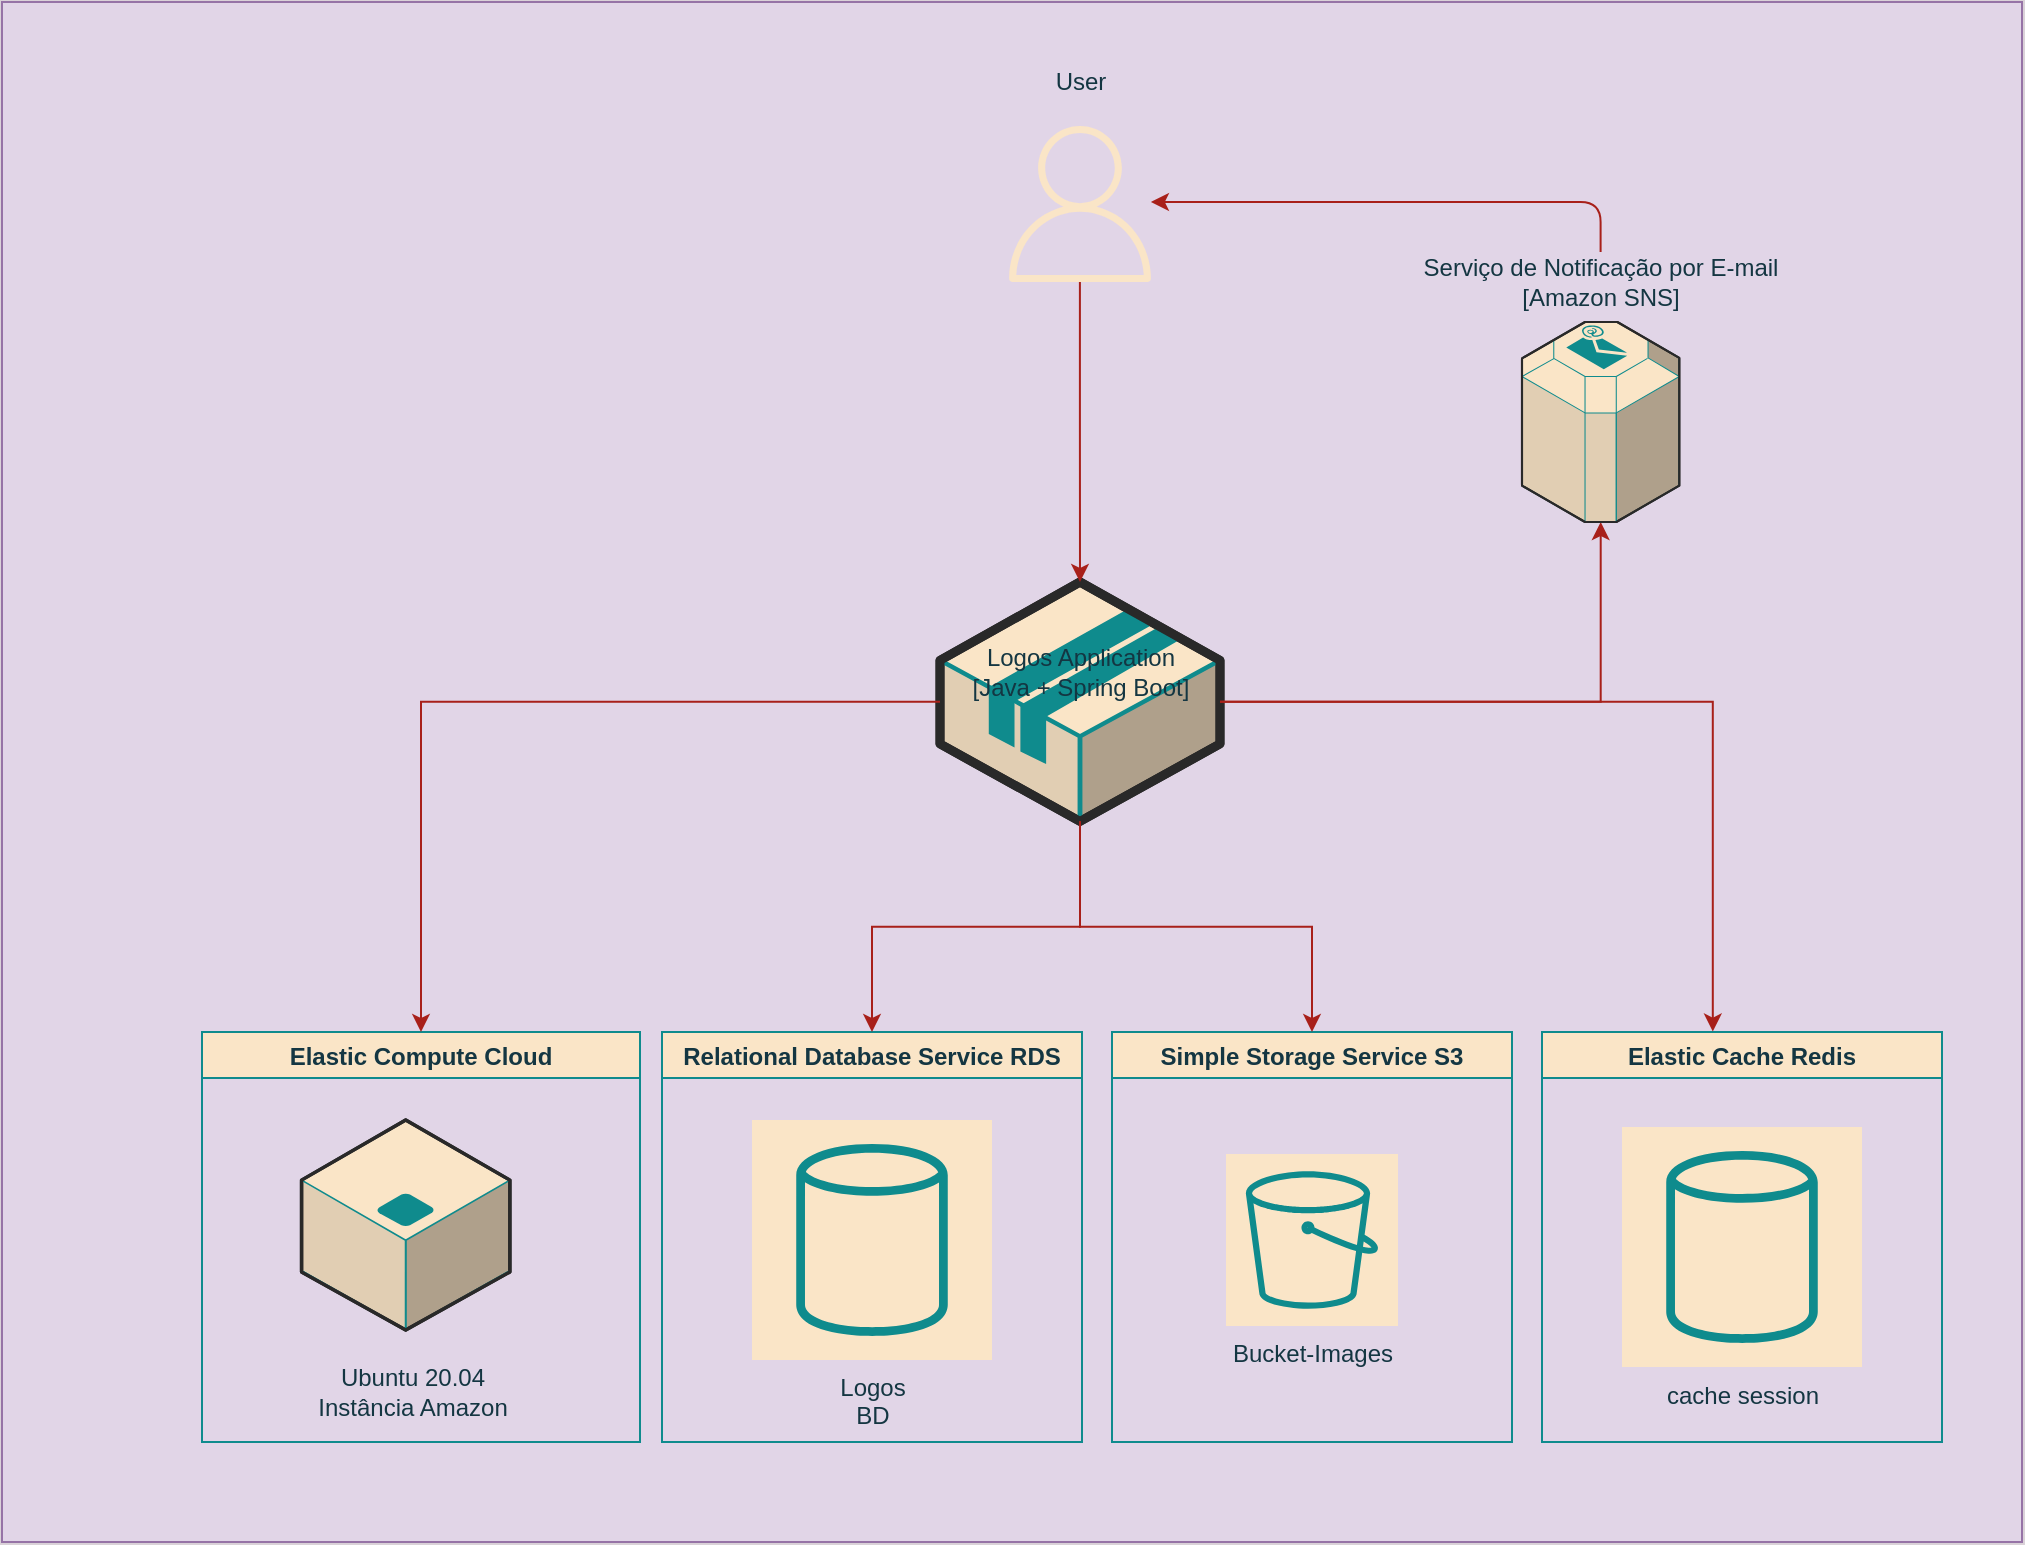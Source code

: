 <mxfile version="18.0.2" type="github">
  <diagram id="Ht1M8jgEwFfnCIfOTk4-" name="Deploy Diagram">
    <mxGraphModel dx="1053" dy="547" grid="1" gridSize="10" guides="1" tooltips="1" connect="1" arrows="1" fold="1" page="1" pageScale="1" pageWidth="1169" pageHeight="827" background="#DAD2D8" math="0" shadow="0">
      <root>
        <mxCell id="0" />
        <mxCell id="1" parent="0" />
        <mxCell id="Dreo23DIPxEbcCMG-sFe-8" value="" style="group" vertex="1" connectable="0" parent="1">
          <mxGeometry x="50" y="50" width="1010" height="770" as="geometry" />
        </mxCell>
        <mxCell id="Dreo23DIPxEbcCMG-sFe-6" value="" style="rounded=0;whiteSpace=wrap;html=1;sketch=0;fillColor=#e1d5e7;strokeColor=#9673a6;" vertex="1" parent="Dreo23DIPxEbcCMG-sFe-8">
          <mxGeometry width="1010" height="770" as="geometry" />
        </mxCell>
        <mxCell id="Dreo23DIPxEbcCMG-sFe-7" value="" style="group" vertex="1" connectable="0" parent="Dreo23DIPxEbcCMG-sFe-8">
          <mxGeometry x="100" y="30" width="870" height="690" as="geometry" />
        </mxCell>
        <mxCell id="G6Xr-zNiUfTveNbCJxS4-7" value="" style="sketch=0;outlineConnect=0;fontColor=#143642;fillColor=#FAE5C7;strokeColor=none;dashed=0;verticalLabelPosition=bottom;verticalAlign=top;align=center;html=1;fontSize=12;fontStyle=0;aspect=fixed;pointerEvents=1;shape=mxgraph.aws4.user;" parent="Dreo23DIPxEbcCMG-sFe-7" vertex="1">
          <mxGeometry x="400" y="32" width="78" height="78" as="geometry" />
        </mxCell>
        <mxCell id="G6Xr-zNiUfTveNbCJxS4-49" value="Simple Storage Service S3" style="swimlane;fillColor=#FAE5C7;strokeColor=#0F8B8D;fontColor=#143642;" parent="Dreo23DIPxEbcCMG-sFe-7" vertex="1">
          <mxGeometry x="455" y="485" width="200" height="205" as="geometry" />
        </mxCell>
        <mxCell id="G6Xr-zNiUfTveNbCJxS4-50" value="Bucket-Images&lt;br&gt;" style="sketch=0;outlineConnect=0;fontColor=#143642;strokeColor=#0F8B8D;fillColor=#FAE5C7;dashed=0;verticalLabelPosition=bottom;verticalAlign=top;align=center;html=1;fontSize=12;fontStyle=0;aspect=fixed;shape=mxgraph.aws4.resourceIcon;resIcon=mxgraph.aws4.bucket;" parent="G6Xr-zNiUfTveNbCJxS4-49" vertex="1">
          <mxGeometry x="57" y="61" width="86" height="86" as="geometry" />
        </mxCell>
        <mxCell id="G6Xr-zNiUfTveNbCJxS4-54" value="Elastic Compute Cloud" style="swimlane;fillColor=#FAE5C7;startSize=23;strokeColor=#0F8B8D;fontColor=#143642;" parent="Dreo23DIPxEbcCMG-sFe-7" vertex="1">
          <mxGeometry y="485" width="219" height="205" as="geometry" />
        </mxCell>
        <mxCell id="G6Xr-zNiUfTveNbCJxS4-59" value="" style="group;fontColor=#143642;" parent="G6Xr-zNiUfTveNbCJxS4-54" vertex="1" connectable="0">
          <mxGeometry x="49.78" y="44" width="119.44" height="105" as="geometry" />
        </mxCell>
        <mxCell id="G6Xr-zNiUfTveNbCJxS4-44" value="" style="verticalLabelPosition=bottom;html=1;verticalAlign=top;strokeWidth=1;align=center;outlineConnect=0;dashed=0;outlineConnect=0;shape=mxgraph.aws3d.application_server;fillColor=#FAE5C7;strokeColor=#0F8B8D;aspect=fixed;fontColor=#143642;" parent="G6Xr-zNiUfTveNbCJxS4-59" vertex="1">
          <mxGeometry width="104.153" height="105" as="geometry" />
        </mxCell>
        <mxCell id="G6Xr-zNiUfTveNbCJxS4-58" value="Ubuntu 20.04&lt;br&gt;Instância Amazon" style="text;html=1;resizable=0;autosize=1;align=center;verticalAlign=middle;points=[];fillColor=none;strokeColor=none;rounded=0;fontColor=#143642;" parent="G6Xr-zNiUfTveNbCJxS4-54" vertex="1">
          <mxGeometry x="49.78" y="165" width="110" height="30" as="geometry" />
        </mxCell>
        <mxCell id="G6Xr-zNiUfTveNbCJxS4-57" value="" style="group;fontColor=#143642;" parent="Dreo23DIPxEbcCMG-sFe-7" vertex="1" connectable="0">
          <mxGeometry x="369" y="260" width="140" height="119.68" as="geometry" />
        </mxCell>
        <object label="" logos-application="" id="G6Xr-zNiUfTveNbCJxS4-43">
          <mxCell style="verticalLabelPosition=bottom;html=1;verticalAlign=top;strokeWidth=1;align=center;outlineConnect=0;dashed=0;outlineConnect=0;shape=mxgraph.aws3d.application2;fillColor=#FAE5C7;strokeColor=#0F8B8D;aspect=fixed;fontColor=#143642;" parent="G6Xr-zNiUfTveNbCJxS4-57" vertex="1">
            <mxGeometry width="140" height="119.68" as="geometry" />
          </mxCell>
        </object>
        <mxCell id="G6Xr-zNiUfTveNbCJxS4-56" value="Logos Application&lt;br&gt;[Java + Spring Boot]" style="text;html=1;resizable=0;autosize=1;align=center;verticalAlign=middle;points=[];fillColor=none;strokeColor=none;rounded=0;fontColor=#143642;" parent="G6Xr-zNiUfTveNbCJxS4-57" vertex="1">
          <mxGeometry x="9.998" y="29.999" width="120" height="30" as="geometry" />
        </mxCell>
        <mxCell id="G6Xr-zNiUfTveNbCJxS4-62" value="Relational Database Service RDS" style="swimlane;fillColor=#FAE5C7;startSize=23;strokeColor=#0F8B8D;fontColor=#143642;" parent="Dreo23DIPxEbcCMG-sFe-7" vertex="1">
          <mxGeometry x="230" y="485" width="210" height="205" as="geometry" />
        </mxCell>
        <mxCell id="G6Xr-zNiUfTveNbCJxS4-68" value="Logos&lt;br&gt;BD" style="sketch=0;outlineConnect=0;fontColor=#143642;strokeColor=#0F8B8D;fillColor=#FAE5C7;dashed=0;verticalLabelPosition=bottom;verticalAlign=top;align=center;html=1;fontSize=12;fontStyle=0;aspect=fixed;shape=mxgraph.aws4.resourceIcon;resIcon=mxgraph.aws4.generic_database;" parent="G6Xr-zNiUfTveNbCJxS4-62" vertex="1">
          <mxGeometry x="45" y="44" width="120" height="120" as="geometry" />
        </mxCell>
        <mxCell id="G6Xr-zNiUfTveNbCJxS4-63" value="Elastic Cache Redis" style="swimlane;fillColor=#FAE5C7;startSize=23;strokeColor=#0F8B8D;fontColor=#143642;" parent="Dreo23DIPxEbcCMG-sFe-7" vertex="1">
          <mxGeometry x="670" y="485" width="200" height="205" as="geometry" />
        </mxCell>
        <mxCell id="G6Xr-zNiUfTveNbCJxS4-72" value="cache session" style="sketch=0;outlineConnect=0;fontColor=#143642;strokeColor=#0F8B8D;fillColor=#FAE5C7;dashed=0;verticalLabelPosition=bottom;verticalAlign=top;align=center;html=1;fontSize=12;fontStyle=0;aspect=fixed;shape=mxgraph.aws4.resourceIcon;resIcon=mxgraph.aws4.generic_database;" parent="G6Xr-zNiUfTveNbCJxS4-63" vertex="1">
          <mxGeometry x="40" y="47.5" width="120" height="120" as="geometry" />
        </mxCell>
        <mxCell id="G6Xr-zNiUfTveNbCJxS4-64" style="edgeStyle=orthogonalEdgeStyle;rounded=0;orthogonalLoop=1;jettySize=auto;html=1;strokeColor=#A8201A;fontColor=#143642;labelBackgroundColor=#DAD2D8;" parent="Dreo23DIPxEbcCMG-sFe-7" source="G6Xr-zNiUfTveNbCJxS4-43" target="G6Xr-zNiUfTveNbCJxS4-54" edge="1">
          <mxGeometry relative="1" as="geometry" />
        </mxCell>
        <mxCell id="G6Xr-zNiUfTveNbCJxS4-65" value="User" style="text;html=1;resizable=0;autosize=1;align=center;verticalAlign=middle;points=[];fillColor=none;strokeColor=none;rounded=0;fontColor=#143642;" parent="Dreo23DIPxEbcCMG-sFe-7" vertex="1">
          <mxGeometry x="419" width="40" height="20" as="geometry" />
        </mxCell>
        <mxCell id="G6Xr-zNiUfTveNbCJxS4-29" value="" style="edgeStyle=orthogonalEdgeStyle;rounded=0;orthogonalLoop=1;jettySize=auto;html=1;strokeColor=#A8201A;fontColor=#143642;labelBackgroundColor=#DAD2D8;" parent="Dreo23DIPxEbcCMG-sFe-7" source="G6Xr-zNiUfTveNbCJxS4-7" target="G6Xr-zNiUfTveNbCJxS4-43" edge="1">
          <mxGeometry relative="1" as="geometry">
            <mxPoint x="479" y="280" as="targetPoint" />
          </mxGeometry>
        </mxCell>
        <mxCell id="G6Xr-zNiUfTveNbCJxS4-66" style="edgeStyle=orthogonalEdgeStyle;rounded=0;orthogonalLoop=1;jettySize=auto;html=1;strokeColor=#A8201A;fontColor=#143642;labelBackgroundColor=#DAD2D8;" parent="Dreo23DIPxEbcCMG-sFe-7" source="G6Xr-zNiUfTveNbCJxS4-43" target="G6Xr-zNiUfTveNbCJxS4-49" edge="1">
          <mxGeometry relative="1" as="geometry" />
        </mxCell>
        <mxCell id="G6Xr-zNiUfTveNbCJxS4-69" style="edgeStyle=orthogonalEdgeStyle;rounded=0;orthogonalLoop=1;jettySize=auto;html=1;strokeColor=#A8201A;fontColor=#143642;labelBackgroundColor=#DAD2D8;" parent="Dreo23DIPxEbcCMG-sFe-7" source="G6Xr-zNiUfTveNbCJxS4-43" target="G6Xr-zNiUfTveNbCJxS4-62" edge="1">
          <mxGeometry relative="1" as="geometry" />
        </mxCell>
        <mxCell id="G6Xr-zNiUfTveNbCJxS4-71" style="edgeStyle=orthogonalEdgeStyle;rounded=0;orthogonalLoop=1;jettySize=auto;html=1;entryX=0.427;entryY=-0.001;entryDx=0;entryDy=0;entryPerimeter=0;strokeColor=#A8201A;fontColor=#143642;labelBackgroundColor=#DAD2D8;" parent="Dreo23DIPxEbcCMG-sFe-7" source="G6Xr-zNiUfTveNbCJxS4-43" target="G6Xr-zNiUfTveNbCJxS4-63" edge="1">
          <mxGeometry relative="1" as="geometry" />
        </mxCell>
        <mxCell id="Dreo23DIPxEbcCMG-sFe-1" style="edgeStyle=orthogonalEdgeStyle;rounded=0;orthogonalLoop=1;jettySize=auto;html=1;strokeColor=#A8201A;labelBackgroundColor=#DAD2D8;fontColor=#143642;" edge="1" parent="Dreo23DIPxEbcCMG-sFe-7" source="G6Xr-zNiUfTveNbCJxS4-43" target="Dreo23DIPxEbcCMG-sFe-2">
          <mxGeometry relative="1" as="geometry">
            <mxPoint x="610" y="140" as="targetPoint" />
          </mxGeometry>
        </mxCell>
        <mxCell id="Dreo23DIPxEbcCMG-sFe-2" value="" style="verticalLabelPosition=bottom;html=1;verticalAlign=top;strokeWidth=1;align=center;outlineConnect=0;dashed=0;outlineConnect=0;shape=mxgraph.aws3d.email_service;fillColor=#FAE5C7;strokeColor=#0F8B8D;aspect=fixed;fontColor=#143642;" vertex="1" parent="Dreo23DIPxEbcCMG-sFe-7">
          <mxGeometry x="660" y="130" width="78.65" height="100" as="geometry" />
        </mxCell>
        <mxCell id="Dreo23DIPxEbcCMG-sFe-4" style="edgeStyle=orthogonalEdgeStyle;curved=0;rounded=1;sketch=0;orthogonalLoop=1;jettySize=auto;html=1;fontColor=#143642;strokeColor=#A8201A;fillColor=#FAE5C7;" edge="1" parent="Dreo23DIPxEbcCMG-sFe-7" source="Dreo23DIPxEbcCMG-sFe-3" target="G6Xr-zNiUfTveNbCJxS4-7">
          <mxGeometry relative="1" as="geometry">
            <Array as="points">
              <mxPoint x="699" y="70" />
            </Array>
          </mxGeometry>
        </mxCell>
        <mxCell id="Dreo23DIPxEbcCMG-sFe-3" value="Serviço de Notificação por E-mail&lt;br&gt;[Amazon SNS]" style="text;html=1;resizable=0;autosize=1;align=center;verticalAlign=middle;points=[];fillColor=none;strokeColor=none;rounded=0;fontColor=#143642;" vertex="1" parent="Dreo23DIPxEbcCMG-sFe-7">
          <mxGeometry x="604.33" y="95" width="190" height="30" as="geometry" />
        </mxCell>
      </root>
    </mxGraphModel>
  </diagram>
</mxfile>
